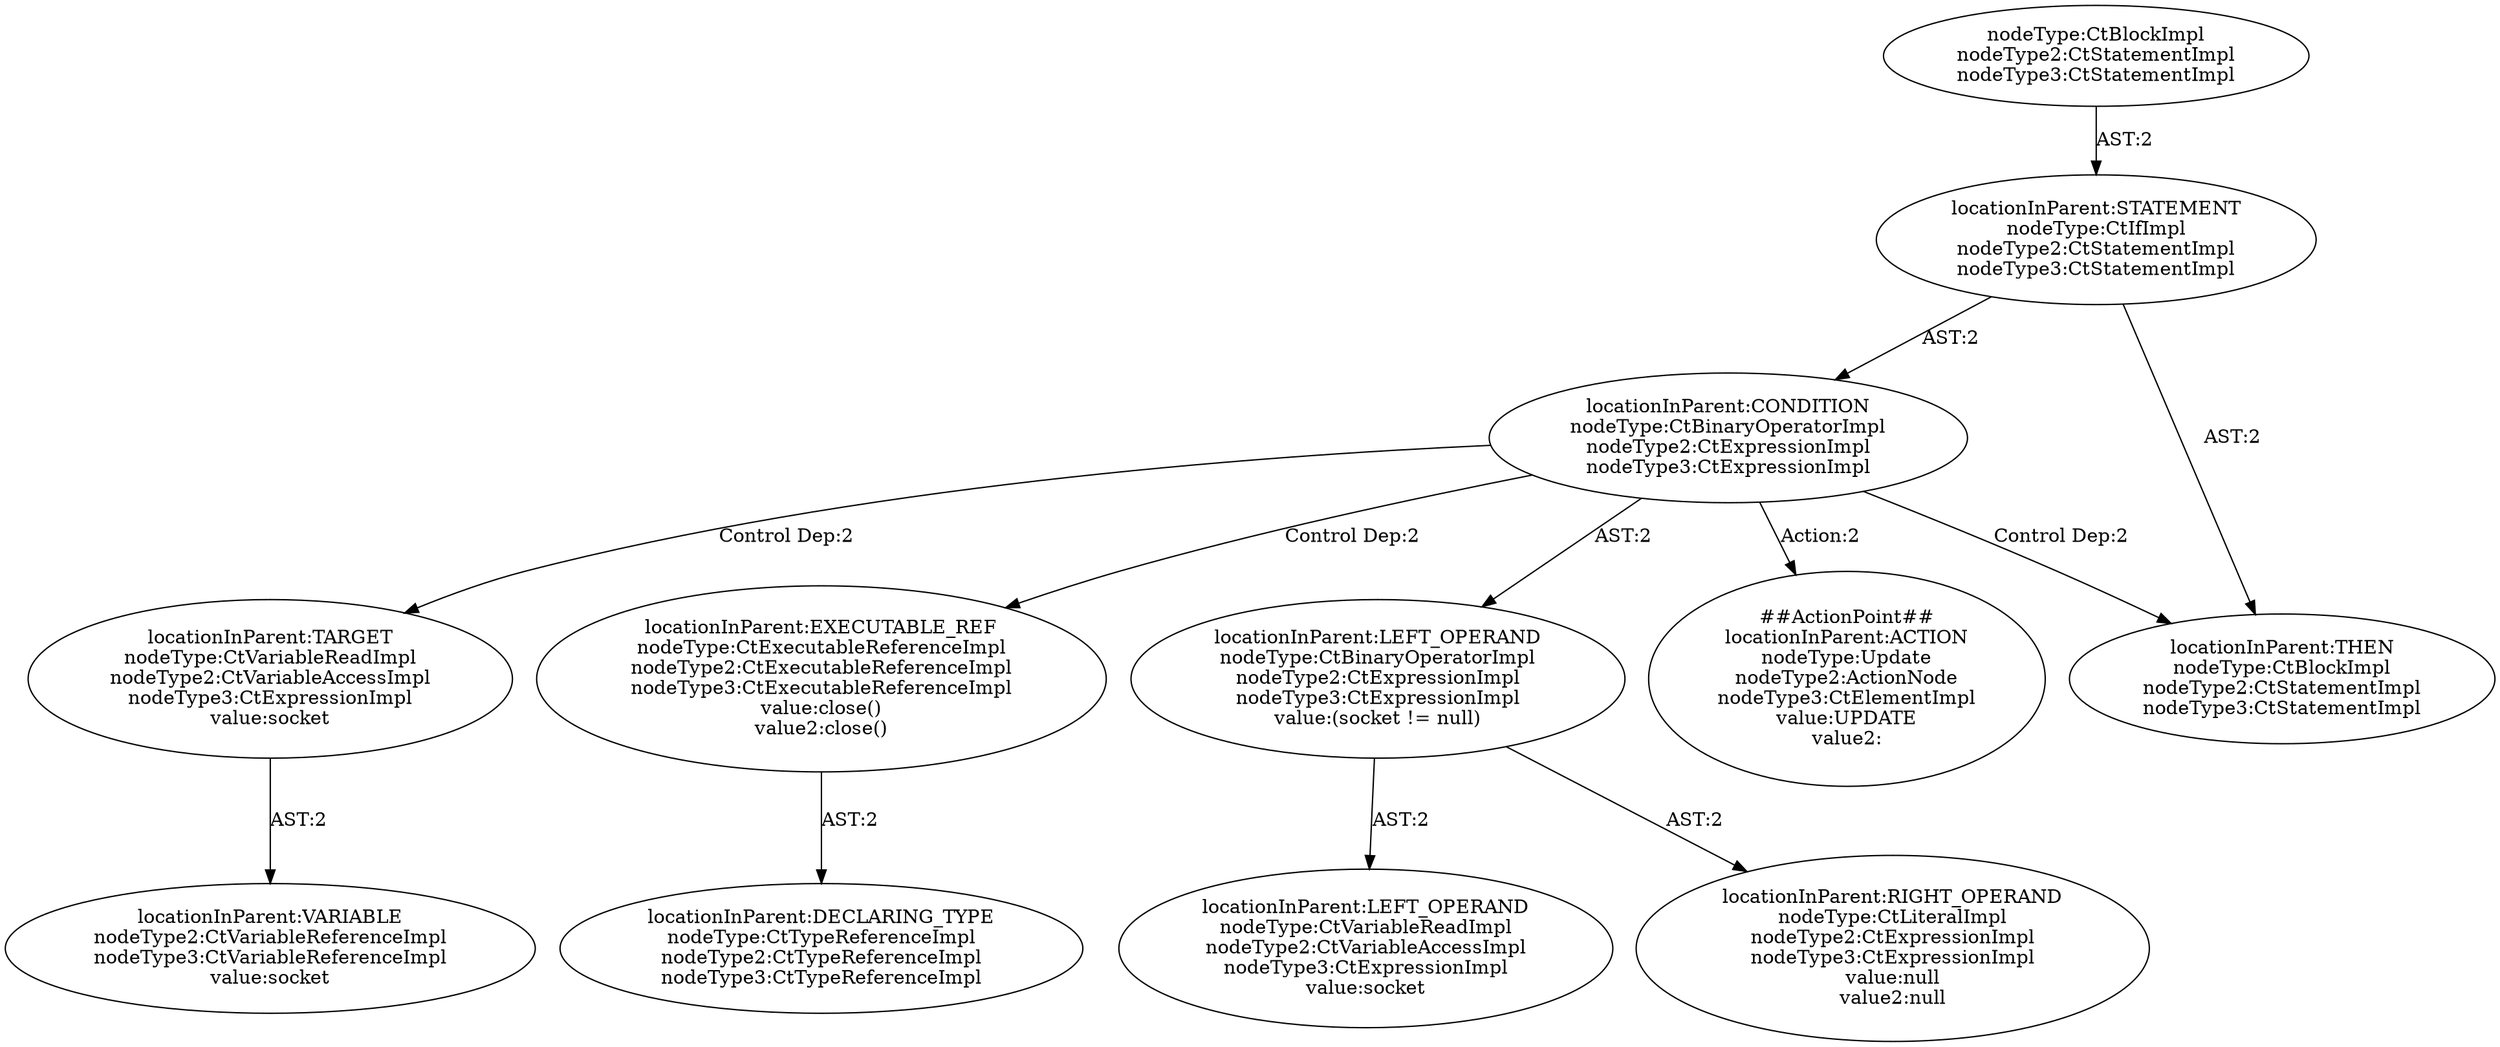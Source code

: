 digraph "Pattern" {
0 [label="##ActionPoint##
locationInParent:ACTION
nodeType:Update
nodeType2:ActionNode
nodeType3:CtElementImpl
value:UPDATE
value2:" shape=ellipse]
1 [label="locationInParent:CONDITION
nodeType:CtBinaryOperatorImpl
nodeType2:CtExpressionImpl
nodeType3:CtExpressionImpl" shape=ellipse]
2 [label="locationInParent:STATEMENT
nodeType:CtIfImpl
nodeType2:CtStatementImpl
nodeType3:CtStatementImpl" shape=ellipse]
3 [label="nodeType:CtBlockImpl
nodeType2:CtStatementImpl
nodeType3:CtStatementImpl" shape=ellipse]
4 [label="locationInParent:THEN
nodeType:CtBlockImpl
nodeType2:CtStatementImpl
nodeType3:CtStatementImpl" shape=ellipse]
5 [label="locationInParent:TARGET
nodeType:CtVariableReadImpl
nodeType2:CtVariableAccessImpl
nodeType3:CtExpressionImpl
value:socket" shape=ellipse]
6 [label="locationInParent:VARIABLE
nodeType2:CtVariableReferenceImpl
nodeType3:CtVariableReferenceImpl
value:socket" shape=ellipse]
7 [label="locationInParent:EXECUTABLE_REF
nodeType:CtExecutableReferenceImpl
nodeType2:CtExecutableReferenceImpl
nodeType3:CtExecutableReferenceImpl
value:close()
value2:close()" shape=ellipse]
8 [label="locationInParent:DECLARING_TYPE
nodeType:CtTypeReferenceImpl
nodeType2:CtTypeReferenceImpl
nodeType3:CtTypeReferenceImpl" shape=ellipse]
9 [label="locationInParent:LEFT_OPERAND
nodeType:CtBinaryOperatorImpl
nodeType2:CtExpressionImpl
nodeType3:CtExpressionImpl
value:(socket != null)" shape=ellipse]
10 [label="locationInParent:LEFT_OPERAND
nodeType:CtVariableReadImpl
nodeType2:CtVariableAccessImpl
nodeType3:CtExpressionImpl
value:socket" shape=ellipse]
11 [label="locationInParent:RIGHT_OPERAND
nodeType:CtLiteralImpl
nodeType2:CtExpressionImpl
nodeType3:CtExpressionImpl
value:null
value2:null" shape=ellipse]
1 -> 0 [label="Action:2"];
1 -> 9 [label="AST:2"];
1 -> 4 [label="Control Dep:2"];
1 -> 7 [label="Control Dep:2"];
1 -> 5 [label="Control Dep:2"];
2 -> 1 [label="AST:2"];
2 -> 4 [label="AST:2"];
3 -> 2 [label="AST:2"];
5 -> 6 [label="AST:2"];
7 -> 8 [label="AST:2"];
9 -> 10 [label="AST:2"];
9 -> 11 [label="AST:2"];
}